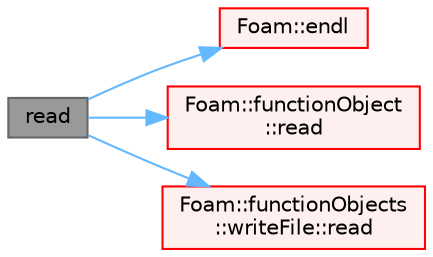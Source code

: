 digraph "read"
{
 // LATEX_PDF_SIZE
  bgcolor="transparent";
  edge [fontname=Helvetica,fontsize=10,labelfontname=Helvetica,labelfontsize=10];
  node [fontname=Helvetica,fontsize=10,shape=box,height=0.2,width=0.4];
  rankdir="LR";
  Node1 [id="Node000001",label="read",height=0.2,width=0.4,color="gray40", fillcolor="grey60", style="filled", fontcolor="black",tooltip=" "];
  Node1 -> Node2 [id="edge1_Node000001_Node000002",color="steelblue1",style="solid",tooltip=" "];
  Node2 [id="Node000002",label="Foam::endl",height=0.2,width=0.4,color="red", fillcolor="#FFF0F0", style="filled",URL="$namespaceFoam.html#a7d5eca45a323264dc5fe811500ebda47",tooltip=" "];
  Node1 -> Node6 [id="edge2_Node000001_Node000006",color="steelblue1",style="solid",tooltip=" "];
  Node6 [id="Node000006",label="Foam::functionObject\l::read",height=0.2,width=0.4,color="red", fillcolor="#FFF0F0", style="filled",URL="$classFoam_1_1functionObject.html#a6ce0c64db98eb6144d363dbfc86104eb",tooltip=" "];
  Node1 -> Node9 [id="edge3_Node000001_Node000009",color="steelblue1",style="solid",tooltip=" "];
  Node9 [id="Node000009",label="Foam::functionObjects\l::writeFile::read",height=0.2,width=0.4,color="red", fillcolor="#FFF0F0", style="filled",URL="$classFoam_1_1functionObjects_1_1writeFile.html#a6ce0c64db98eb6144d363dbfc86104eb",tooltip=" "];
}
